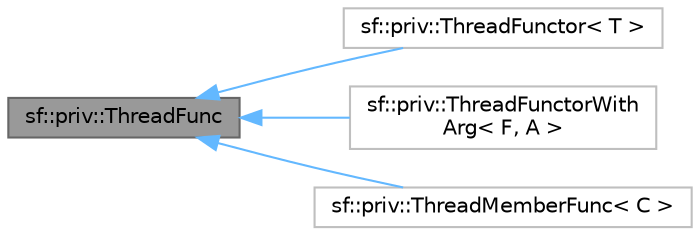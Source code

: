 digraph "sf::priv::ThreadFunc"
{
 // LATEX_PDF_SIZE
  bgcolor="transparent";
  edge [fontname=Helvetica,fontsize=10,labelfontname=Helvetica,labelfontsize=10];
  node [fontname=Helvetica,fontsize=10,shape=box,height=0.2,width=0.4];
  rankdir="LR";
  Node1 [id="Node000001",label="sf::priv::ThreadFunc",height=0.2,width=0.4,color="gray40", fillcolor="grey60", style="filled", fontcolor="black",tooltip=" "];
  Node1 -> Node2 [id="edge1_Node000001_Node000002",dir="back",color="steelblue1",style="solid",tooltip=" "];
  Node2 [id="Node000002",label="sf::priv::ThreadFunctor\< T \>",height=0.2,width=0.4,color="grey75", fillcolor="white", style="filled",URL="$structsf_1_1priv_1_1_thread_functor.html",tooltip=" "];
  Node1 -> Node3 [id="edge2_Node000001_Node000003",dir="back",color="steelblue1",style="solid",tooltip=" "];
  Node3 [id="Node000003",label="sf::priv::ThreadFunctorWith\lArg\< F, A \>",height=0.2,width=0.4,color="grey75", fillcolor="white", style="filled",URL="$structsf_1_1priv_1_1_thread_functor_with_arg.html",tooltip=" "];
  Node1 -> Node4 [id="edge3_Node000001_Node000004",dir="back",color="steelblue1",style="solid",tooltip=" "];
  Node4 [id="Node000004",label="sf::priv::ThreadMemberFunc\< C \>",height=0.2,width=0.4,color="grey75", fillcolor="white", style="filled",URL="$structsf_1_1priv_1_1_thread_member_func.html",tooltip=" "];
}
